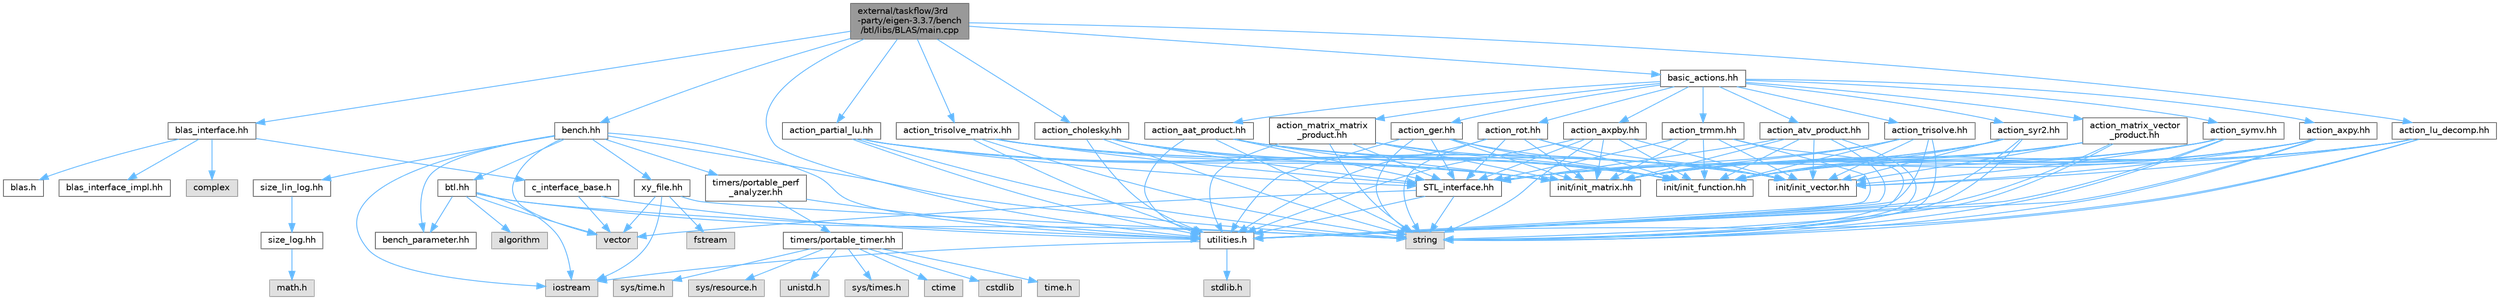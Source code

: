 digraph "external/taskflow/3rd-party/eigen-3.3.7/bench/btl/libs/BLAS/main.cpp"
{
 // LATEX_PDF_SIZE
  bgcolor="transparent";
  edge [fontname=Helvetica,fontsize=10,labelfontname=Helvetica,labelfontsize=10];
  node [fontname=Helvetica,fontsize=10,shape=box,height=0.2,width=0.4];
  Node1 [id="Node000001",label="external/taskflow/3rd\l-party/eigen-3.3.7/bench\l/btl/libs/BLAS/main.cpp",height=0.2,width=0.4,color="gray40", fillcolor="grey60", style="filled", fontcolor="black",tooltip=" "];
  Node1 -> Node2 [id="edge1_Node000001_Node000002",color="steelblue1",style="solid",tooltip=" "];
  Node2 [id="Node000002",label="utilities.h",height=0.2,width=0.4,color="grey40", fillcolor="white", style="filled",URL="$utilities_8h.html",tooltip=" "];
  Node2 -> Node3 [id="edge2_Node000002_Node000003",color="steelblue1",style="solid",tooltip=" "];
  Node3 [id="Node000003",label="stdlib.h",height=0.2,width=0.4,color="grey60", fillcolor="#E0E0E0", style="filled",tooltip=" "];
  Node2 -> Node4 [id="edge3_Node000002_Node000004",color="steelblue1",style="solid",tooltip=" "];
  Node4 [id="Node000004",label="iostream",height=0.2,width=0.4,color="grey60", fillcolor="#E0E0E0", style="filled",tooltip=" "];
  Node1 -> Node5 [id="edge4_Node000001_Node000005",color="steelblue1",style="solid",tooltip=" "];
  Node5 [id="Node000005",label="blas_interface.hh",height=0.2,width=0.4,color="grey40", fillcolor="white", style="filled",URL="$blas__interface_8hh.html",tooltip=" "];
  Node5 -> Node6 [id="edge5_Node000005_Node000006",color="steelblue1",style="solid",tooltip=" "];
  Node6 [id="Node000006",label="c_interface_base.h",height=0.2,width=0.4,color="grey40", fillcolor="white", style="filled",URL="$c__interface__base_8h.html",tooltip=" "];
  Node6 -> Node2 [id="edge6_Node000006_Node000002",color="steelblue1",style="solid",tooltip=" "];
  Node6 -> Node7 [id="edge7_Node000006_Node000007",color="steelblue1",style="solid",tooltip=" "];
  Node7 [id="Node000007",label="vector",height=0.2,width=0.4,color="grey60", fillcolor="#E0E0E0", style="filled",tooltip=" "];
  Node5 -> Node8 [id="edge8_Node000005_Node000008",color="steelblue1",style="solid",tooltip=" "];
  Node8 [id="Node000008",label="complex",height=0.2,width=0.4,color="grey60", fillcolor="#E0E0E0", style="filled",tooltip=" "];
  Node5 -> Node9 [id="edge9_Node000005_Node000009",color="steelblue1",style="solid",tooltip=" "];
  Node9 [id="Node000009",label="blas.h",height=0.2,width=0.4,color="grey40", fillcolor="white", style="filled",URL="$bench_2btl_2libs_2_b_l_a_s_2blas_8h.html",tooltip=" "];
  Node5 -> Node10 [id="edge10_Node000005_Node000010",color="steelblue1",style="solid",tooltip=" "];
  Node10 [id="Node000010",label="blas_interface_impl.hh",height=0.2,width=0.4,color="grey40", fillcolor="white", style="filled",URL="$blas__interface__impl_8hh.html",tooltip=" "];
  Node1 -> Node11 [id="edge11_Node000001_Node000011",color="steelblue1",style="solid",tooltip=" "];
  Node11 [id="Node000011",label="bench.hh",height=0.2,width=0.4,color="grey40", fillcolor="white", style="filled",URL="$bench_8hh.html",tooltip=" "];
  Node11 -> Node12 [id="edge12_Node000011_Node000012",color="steelblue1",style="solid",tooltip=" "];
  Node12 [id="Node000012",label="btl.hh",height=0.2,width=0.4,color="grey40", fillcolor="white", style="filled",URL="$btl_8hh.html",tooltip=" "];
  Node12 -> Node13 [id="edge13_Node000012_Node000013",color="steelblue1",style="solid",tooltip=" "];
  Node13 [id="Node000013",label="bench_parameter.hh",height=0.2,width=0.4,color="grey40", fillcolor="white", style="filled",URL="$bench__parameter_8hh.html",tooltip=" "];
  Node12 -> Node4 [id="edge14_Node000012_Node000004",color="steelblue1",style="solid",tooltip=" "];
  Node12 -> Node14 [id="edge15_Node000012_Node000014",color="steelblue1",style="solid",tooltip=" "];
  Node14 [id="Node000014",label="algorithm",height=0.2,width=0.4,color="grey60", fillcolor="#E0E0E0", style="filled",tooltip=" "];
  Node12 -> Node7 [id="edge16_Node000012_Node000007",color="steelblue1",style="solid",tooltip=" "];
  Node12 -> Node15 [id="edge17_Node000012_Node000015",color="steelblue1",style="solid",tooltip=" "];
  Node15 [id="Node000015",label="string",height=0.2,width=0.4,color="grey60", fillcolor="#E0E0E0", style="filled",tooltip=" "];
  Node12 -> Node2 [id="edge18_Node000012_Node000002",color="steelblue1",style="solid",tooltip=" "];
  Node11 -> Node13 [id="edge19_Node000011_Node000013",color="steelblue1",style="solid",tooltip=" "];
  Node11 -> Node4 [id="edge20_Node000011_Node000004",color="steelblue1",style="solid",tooltip=" "];
  Node11 -> Node2 [id="edge21_Node000011_Node000002",color="steelblue1",style="solid",tooltip=" "];
  Node11 -> Node16 [id="edge22_Node000011_Node000016",color="steelblue1",style="solid",tooltip=" "];
  Node16 [id="Node000016",label="size_lin_log.hh",height=0.2,width=0.4,color="grey40", fillcolor="white", style="filled",URL="$size__lin__log_8hh.html",tooltip=" "];
  Node16 -> Node17 [id="edge23_Node000016_Node000017",color="steelblue1",style="solid",tooltip=" "];
  Node17 [id="Node000017",label="size_log.hh",height=0.2,width=0.4,color="grey40", fillcolor="white", style="filled",URL="$size__log_8hh.html",tooltip=" "];
  Node17 -> Node18 [id="edge24_Node000017_Node000018",color="steelblue1",style="solid",tooltip=" "];
  Node18 [id="Node000018",label="math.h",height=0.2,width=0.4,color="grey60", fillcolor="#E0E0E0", style="filled",tooltip=" "];
  Node11 -> Node19 [id="edge25_Node000011_Node000019",color="steelblue1",style="solid",tooltip=" "];
  Node19 [id="Node000019",label="xy_file.hh",height=0.2,width=0.4,color="grey40", fillcolor="white", style="filled",URL="$xy__file_8hh.html",tooltip=" "];
  Node19 -> Node20 [id="edge26_Node000019_Node000020",color="steelblue1",style="solid",tooltip=" "];
  Node20 [id="Node000020",label="fstream",height=0.2,width=0.4,color="grey60", fillcolor="#E0E0E0", style="filled",tooltip=" "];
  Node19 -> Node4 [id="edge27_Node000019_Node000004",color="steelblue1",style="solid",tooltip=" "];
  Node19 -> Node15 [id="edge28_Node000019_Node000015",color="steelblue1",style="solid",tooltip=" "];
  Node19 -> Node7 [id="edge29_Node000019_Node000007",color="steelblue1",style="solid",tooltip=" "];
  Node11 -> Node7 [id="edge30_Node000011_Node000007",color="steelblue1",style="solid",tooltip=" "];
  Node11 -> Node15 [id="edge31_Node000011_Node000015",color="steelblue1",style="solid",tooltip=" "];
  Node11 -> Node21 [id="edge32_Node000011_Node000021",color="steelblue1",style="solid",tooltip=" "];
  Node21 [id="Node000021",label="timers/portable_perf\l_analyzer.hh",height=0.2,width=0.4,color="grey40", fillcolor="white", style="filled",URL="$portable__perf__analyzer_8hh.html",tooltip=" "];
  Node21 -> Node2 [id="edge33_Node000021_Node000002",color="steelblue1",style="solid",tooltip=" "];
  Node21 -> Node22 [id="edge34_Node000021_Node000022",color="steelblue1",style="solid",tooltip=" "];
  Node22 [id="Node000022",label="timers/portable_timer.hh",height=0.2,width=0.4,color="grey40", fillcolor="white", style="filled",URL="$portable__timer_8hh.html",tooltip=" "];
  Node22 -> Node23 [id="edge35_Node000022_Node000023",color="steelblue1",style="solid",tooltip=" "];
  Node23 [id="Node000023",label="ctime",height=0.2,width=0.4,color="grey60", fillcolor="#E0E0E0", style="filled",tooltip=" "];
  Node22 -> Node24 [id="edge36_Node000022_Node000024",color="steelblue1",style="solid",tooltip=" "];
  Node24 [id="Node000024",label="cstdlib",height=0.2,width=0.4,color="grey60", fillcolor="#E0E0E0", style="filled",tooltip=" "];
  Node22 -> Node25 [id="edge37_Node000022_Node000025",color="steelblue1",style="solid",tooltip=" "];
  Node25 [id="Node000025",label="time.h",height=0.2,width=0.4,color="grey60", fillcolor="#E0E0E0", style="filled",tooltip=" "];
  Node22 -> Node26 [id="edge38_Node000022_Node000026",color="steelblue1",style="solid",tooltip=" "];
  Node26 [id="Node000026",label="sys/time.h",height=0.2,width=0.4,color="grey60", fillcolor="#E0E0E0", style="filled",tooltip=" "];
  Node22 -> Node27 [id="edge39_Node000022_Node000027",color="steelblue1",style="solid",tooltip=" "];
  Node27 [id="Node000027",label="sys/resource.h",height=0.2,width=0.4,color="grey60", fillcolor="#E0E0E0", style="filled",tooltip=" "];
  Node22 -> Node28 [id="edge40_Node000022_Node000028",color="steelblue1",style="solid",tooltip=" "];
  Node28 [id="Node000028",label="unistd.h",height=0.2,width=0.4,color="grey60", fillcolor="#E0E0E0", style="filled",tooltip=" "];
  Node22 -> Node29 [id="edge41_Node000022_Node000029",color="steelblue1",style="solid",tooltip=" "];
  Node29 [id="Node000029",label="sys/times.h",height=0.2,width=0.4,color="grey60", fillcolor="#E0E0E0", style="filled",tooltip=" "];
  Node1 -> Node30 [id="edge42_Node000001_Node000030",color="steelblue1",style="solid",tooltip=" "];
  Node30 [id="Node000030",label="basic_actions.hh",height=0.2,width=0.4,color="grey40", fillcolor="white", style="filled",URL="$basic__actions_8hh.html",tooltip=" "];
  Node30 -> Node31 [id="edge43_Node000030_Node000031",color="steelblue1",style="solid",tooltip=" "];
  Node31 [id="Node000031",label="action_axpy.hh",height=0.2,width=0.4,color="grey40", fillcolor="white", style="filled",URL="$action__axpy_8hh.html",tooltip=" "];
  Node31 -> Node2 [id="edge44_Node000031_Node000002",color="steelblue1",style="solid",tooltip=" "];
  Node31 -> Node32 [id="edge45_Node000031_Node000032",color="steelblue1",style="solid",tooltip=" "];
  Node32 [id="Node000032",label="STL_interface.hh",height=0.2,width=0.4,color="grey40", fillcolor="white", style="filled",URL="$_s_t_l__interface_8hh.html",tooltip=" "];
  Node32 -> Node15 [id="edge46_Node000032_Node000015",color="steelblue1",style="solid",tooltip=" "];
  Node32 -> Node7 [id="edge47_Node000032_Node000007",color="steelblue1",style="solid",tooltip=" "];
  Node32 -> Node2 [id="edge48_Node000032_Node000002",color="steelblue1",style="solid",tooltip=" "];
  Node31 -> Node15 [id="edge49_Node000031_Node000015",color="steelblue1",style="solid",tooltip=" "];
  Node31 -> Node33 [id="edge50_Node000031_Node000033",color="steelblue1",style="solid",tooltip=" "];
  Node33 [id="Node000033",label="init/init_function.hh",height=0.2,width=0.4,color="grey40", fillcolor="white", style="filled",URL="$init__function_8hh.html",tooltip=" "];
  Node31 -> Node34 [id="edge51_Node000031_Node000034",color="steelblue1",style="solid",tooltip=" "];
  Node34 [id="Node000034",label="init/init_vector.hh",height=0.2,width=0.4,color="grey40", fillcolor="white", style="filled",URL="$init__vector_8hh.html",tooltip=" "];
  Node31 -> Node35 [id="edge52_Node000031_Node000035",color="steelblue1",style="solid",tooltip=" "];
  Node35 [id="Node000035",label="init/init_matrix.hh",height=0.2,width=0.4,color="grey40", fillcolor="white", style="filled",URL="$init__matrix_8hh.html",tooltip=" "];
  Node30 -> Node36 [id="edge53_Node000030_Node000036",color="steelblue1",style="solid",tooltip=" "];
  Node36 [id="Node000036",label="action_axpby.hh",height=0.2,width=0.4,color="grey40", fillcolor="white", style="filled",URL="$action__axpby_8hh.html",tooltip=" "];
  Node36 -> Node2 [id="edge54_Node000036_Node000002",color="steelblue1",style="solid",tooltip=" "];
  Node36 -> Node32 [id="edge55_Node000036_Node000032",color="steelblue1",style="solid",tooltip=" "];
  Node36 -> Node15 [id="edge56_Node000036_Node000015",color="steelblue1",style="solid",tooltip=" "];
  Node36 -> Node33 [id="edge57_Node000036_Node000033",color="steelblue1",style="solid",tooltip=" "];
  Node36 -> Node34 [id="edge58_Node000036_Node000034",color="steelblue1",style="solid",tooltip=" "];
  Node36 -> Node35 [id="edge59_Node000036_Node000035",color="steelblue1",style="solid",tooltip=" "];
  Node30 -> Node37 [id="edge60_Node000030_Node000037",color="steelblue1",style="solid",tooltip=" "];
  Node37 [id="Node000037",label="action_matrix_vector\l_product.hh",height=0.2,width=0.4,color="grey40", fillcolor="white", style="filled",URL="$action__matrix__vector__product_8hh.html",tooltip=" "];
  Node37 -> Node2 [id="edge61_Node000037_Node000002",color="steelblue1",style="solid",tooltip=" "];
  Node37 -> Node32 [id="edge62_Node000037_Node000032",color="steelblue1",style="solid",tooltip=" "];
  Node37 -> Node15 [id="edge63_Node000037_Node000015",color="steelblue1",style="solid",tooltip=" "];
  Node37 -> Node33 [id="edge64_Node000037_Node000033",color="steelblue1",style="solid",tooltip=" "];
  Node37 -> Node34 [id="edge65_Node000037_Node000034",color="steelblue1",style="solid",tooltip=" "];
  Node37 -> Node35 [id="edge66_Node000037_Node000035",color="steelblue1",style="solid",tooltip=" "];
  Node30 -> Node38 [id="edge67_Node000030_Node000038",color="steelblue1",style="solid",tooltip=" "];
  Node38 [id="Node000038",label="action_atv_product.hh",height=0.2,width=0.4,color="grey40", fillcolor="white", style="filled",URL="$action__atv__product_8hh.html",tooltip=" "];
  Node38 -> Node2 [id="edge68_Node000038_Node000002",color="steelblue1",style="solid",tooltip=" "];
  Node38 -> Node32 [id="edge69_Node000038_Node000032",color="steelblue1",style="solid",tooltip=" "];
  Node38 -> Node15 [id="edge70_Node000038_Node000015",color="steelblue1",style="solid",tooltip=" "];
  Node38 -> Node33 [id="edge71_Node000038_Node000033",color="steelblue1",style="solid",tooltip=" "];
  Node38 -> Node34 [id="edge72_Node000038_Node000034",color="steelblue1",style="solid",tooltip=" "];
  Node38 -> Node35 [id="edge73_Node000038_Node000035",color="steelblue1",style="solid",tooltip=" "];
  Node30 -> Node39 [id="edge74_Node000030_Node000039",color="steelblue1",style="solid",tooltip=" "];
  Node39 [id="Node000039",label="action_matrix_matrix\l_product.hh",height=0.2,width=0.4,color="grey40", fillcolor="white", style="filled",URL="$action__matrix__matrix__product_8hh.html",tooltip=" "];
  Node39 -> Node2 [id="edge75_Node000039_Node000002",color="steelblue1",style="solid",tooltip=" "];
  Node39 -> Node32 [id="edge76_Node000039_Node000032",color="steelblue1",style="solid",tooltip=" "];
  Node39 -> Node15 [id="edge77_Node000039_Node000015",color="steelblue1",style="solid",tooltip=" "];
  Node39 -> Node33 [id="edge78_Node000039_Node000033",color="steelblue1",style="solid",tooltip=" "];
  Node39 -> Node34 [id="edge79_Node000039_Node000034",color="steelblue1",style="solid",tooltip=" "];
  Node39 -> Node35 [id="edge80_Node000039_Node000035",color="steelblue1",style="solid",tooltip=" "];
  Node30 -> Node40 [id="edge81_Node000030_Node000040",color="steelblue1",style="solid",tooltip=" "];
  Node40 [id="Node000040",label="action_aat_product.hh",height=0.2,width=0.4,color="grey40", fillcolor="white", style="filled",URL="$action__aat__product_8hh.html",tooltip=" "];
  Node40 -> Node2 [id="edge82_Node000040_Node000002",color="steelblue1",style="solid",tooltip=" "];
  Node40 -> Node32 [id="edge83_Node000040_Node000032",color="steelblue1",style="solid",tooltip=" "];
  Node40 -> Node15 [id="edge84_Node000040_Node000015",color="steelblue1",style="solid",tooltip=" "];
  Node40 -> Node33 [id="edge85_Node000040_Node000033",color="steelblue1",style="solid",tooltip=" "];
  Node40 -> Node34 [id="edge86_Node000040_Node000034",color="steelblue1",style="solid",tooltip=" "];
  Node40 -> Node35 [id="edge87_Node000040_Node000035",color="steelblue1",style="solid",tooltip=" "];
  Node30 -> Node41 [id="edge88_Node000030_Node000041",color="steelblue1",style="solid",tooltip=" "];
  Node41 [id="Node000041",label="action_trisolve.hh",height=0.2,width=0.4,color="grey40", fillcolor="white", style="filled",URL="$action__trisolve_8hh.html",tooltip=" "];
  Node41 -> Node2 [id="edge89_Node000041_Node000002",color="steelblue1",style="solid",tooltip=" "];
  Node41 -> Node32 [id="edge90_Node000041_Node000032",color="steelblue1",style="solid",tooltip=" "];
  Node41 -> Node15 [id="edge91_Node000041_Node000015",color="steelblue1",style="solid",tooltip=" "];
  Node41 -> Node33 [id="edge92_Node000041_Node000033",color="steelblue1",style="solid",tooltip=" "];
  Node41 -> Node34 [id="edge93_Node000041_Node000034",color="steelblue1",style="solid",tooltip=" "];
  Node41 -> Node35 [id="edge94_Node000041_Node000035",color="steelblue1",style="solid",tooltip=" "];
  Node30 -> Node42 [id="edge95_Node000030_Node000042",color="steelblue1",style="solid",tooltip=" "];
  Node42 [id="Node000042",label="action_trmm.hh",height=0.2,width=0.4,color="grey40", fillcolor="white", style="filled",URL="$action__trmm_8hh.html",tooltip=" "];
  Node42 -> Node2 [id="edge96_Node000042_Node000002",color="steelblue1",style="solid",tooltip=" "];
  Node42 -> Node32 [id="edge97_Node000042_Node000032",color="steelblue1",style="solid",tooltip=" "];
  Node42 -> Node15 [id="edge98_Node000042_Node000015",color="steelblue1",style="solid",tooltip=" "];
  Node42 -> Node33 [id="edge99_Node000042_Node000033",color="steelblue1",style="solid",tooltip=" "];
  Node42 -> Node34 [id="edge100_Node000042_Node000034",color="steelblue1",style="solid",tooltip=" "];
  Node42 -> Node35 [id="edge101_Node000042_Node000035",color="steelblue1",style="solid",tooltip=" "];
  Node30 -> Node43 [id="edge102_Node000030_Node000043",color="steelblue1",style="solid",tooltip=" "];
  Node43 [id="Node000043",label="action_symv.hh",height=0.2,width=0.4,color="grey40", fillcolor="white", style="filled",URL="$action__symv_8hh.html",tooltip=" "];
  Node43 -> Node2 [id="edge103_Node000043_Node000002",color="steelblue1",style="solid",tooltip=" "];
  Node43 -> Node32 [id="edge104_Node000043_Node000032",color="steelblue1",style="solid",tooltip=" "];
  Node43 -> Node15 [id="edge105_Node000043_Node000015",color="steelblue1",style="solid",tooltip=" "];
  Node43 -> Node33 [id="edge106_Node000043_Node000033",color="steelblue1",style="solid",tooltip=" "];
  Node43 -> Node34 [id="edge107_Node000043_Node000034",color="steelblue1",style="solid",tooltip=" "];
  Node43 -> Node35 [id="edge108_Node000043_Node000035",color="steelblue1",style="solid",tooltip=" "];
  Node30 -> Node44 [id="edge109_Node000030_Node000044",color="steelblue1",style="solid",tooltip=" "];
  Node44 [id="Node000044",label="action_syr2.hh",height=0.2,width=0.4,color="grey40", fillcolor="white", style="filled",URL="$action__syr2_8hh.html",tooltip=" "];
  Node44 -> Node2 [id="edge110_Node000044_Node000002",color="steelblue1",style="solid",tooltip=" "];
  Node44 -> Node32 [id="edge111_Node000044_Node000032",color="steelblue1",style="solid",tooltip=" "];
  Node44 -> Node15 [id="edge112_Node000044_Node000015",color="steelblue1",style="solid",tooltip=" "];
  Node44 -> Node33 [id="edge113_Node000044_Node000033",color="steelblue1",style="solid",tooltip=" "];
  Node44 -> Node34 [id="edge114_Node000044_Node000034",color="steelblue1",style="solid",tooltip=" "];
  Node44 -> Node35 [id="edge115_Node000044_Node000035",color="steelblue1",style="solid",tooltip=" "];
  Node30 -> Node45 [id="edge116_Node000030_Node000045",color="steelblue1",style="solid",tooltip=" "];
  Node45 [id="Node000045",label="action_ger.hh",height=0.2,width=0.4,color="grey40", fillcolor="white", style="filled",URL="$action__ger_8hh.html",tooltip=" "];
  Node45 -> Node2 [id="edge117_Node000045_Node000002",color="steelblue1",style="solid",tooltip=" "];
  Node45 -> Node32 [id="edge118_Node000045_Node000032",color="steelblue1",style="solid",tooltip=" "];
  Node45 -> Node15 [id="edge119_Node000045_Node000015",color="steelblue1",style="solid",tooltip=" "];
  Node45 -> Node33 [id="edge120_Node000045_Node000033",color="steelblue1",style="solid",tooltip=" "];
  Node45 -> Node34 [id="edge121_Node000045_Node000034",color="steelblue1",style="solid",tooltip=" "];
  Node45 -> Node35 [id="edge122_Node000045_Node000035",color="steelblue1",style="solid",tooltip=" "];
  Node30 -> Node46 [id="edge123_Node000030_Node000046",color="steelblue1",style="solid",tooltip=" "];
  Node46 [id="Node000046",label="action_rot.hh",height=0.2,width=0.4,color="grey40", fillcolor="white", style="filled",URL="$action__rot_8hh.html",tooltip=" "];
  Node46 -> Node2 [id="edge124_Node000046_Node000002",color="steelblue1",style="solid",tooltip=" "];
  Node46 -> Node32 [id="edge125_Node000046_Node000032",color="steelblue1",style="solid",tooltip=" "];
  Node46 -> Node15 [id="edge126_Node000046_Node000015",color="steelblue1",style="solid",tooltip=" "];
  Node46 -> Node33 [id="edge127_Node000046_Node000033",color="steelblue1",style="solid",tooltip=" "];
  Node46 -> Node34 [id="edge128_Node000046_Node000034",color="steelblue1",style="solid",tooltip=" "];
  Node46 -> Node35 [id="edge129_Node000046_Node000035",color="steelblue1",style="solid",tooltip=" "];
  Node1 -> Node47 [id="edge130_Node000001_Node000047",color="steelblue1",style="solid",tooltip=" "];
  Node47 [id="Node000047",label="action_cholesky.hh",height=0.2,width=0.4,color="grey40", fillcolor="white", style="filled",URL="$action__cholesky_8hh.html",tooltip=" "];
  Node47 -> Node2 [id="edge131_Node000047_Node000002",color="steelblue1",style="solid",tooltip=" "];
  Node47 -> Node32 [id="edge132_Node000047_Node000032",color="steelblue1",style="solid",tooltip=" "];
  Node47 -> Node15 [id="edge133_Node000047_Node000015",color="steelblue1",style="solid",tooltip=" "];
  Node47 -> Node33 [id="edge134_Node000047_Node000033",color="steelblue1",style="solid",tooltip=" "];
  Node47 -> Node34 [id="edge135_Node000047_Node000034",color="steelblue1",style="solid",tooltip=" "];
  Node47 -> Node35 [id="edge136_Node000047_Node000035",color="steelblue1",style="solid",tooltip=" "];
  Node1 -> Node48 [id="edge137_Node000001_Node000048",color="steelblue1",style="solid",tooltip=" "];
  Node48 [id="Node000048",label="action_lu_decomp.hh",height=0.2,width=0.4,color="grey40", fillcolor="white", style="filled",URL="$action__lu__decomp_8hh.html",tooltip=" "];
  Node48 -> Node2 [id="edge138_Node000048_Node000002",color="steelblue1",style="solid",tooltip=" "];
  Node48 -> Node32 [id="edge139_Node000048_Node000032",color="steelblue1",style="solid",tooltip=" "];
  Node48 -> Node15 [id="edge140_Node000048_Node000015",color="steelblue1",style="solid",tooltip=" "];
  Node48 -> Node33 [id="edge141_Node000048_Node000033",color="steelblue1",style="solid",tooltip=" "];
  Node48 -> Node34 [id="edge142_Node000048_Node000034",color="steelblue1",style="solid",tooltip=" "];
  Node48 -> Node35 [id="edge143_Node000048_Node000035",color="steelblue1",style="solid",tooltip=" "];
  Node1 -> Node49 [id="edge144_Node000001_Node000049",color="steelblue1",style="solid",tooltip=" "];
  Node49 [id="Node000049",label="action_partial_lu.hh",height=0.2,width=0.4,color="grey40", fillcolor="white", style="filled",URL="$action__partial__lu_8hh.html",tooltip=" "];
  Node49 -> Node2 [id="edge145_Node000049_Node000002",color="steelblue1",style="solid",tooltip=" "];
  Node49 -> Node32 [id="edge146_Node000049_Node000032",color="steelblue1",style="solid",tooltip=" "];
  Node49 -> Node15 [id="edge147_Node000049_Node000015",color="steelblue1",style="solid",tooltip=" "];
  Node49 -> Node33 [id="edge148_Node000049_Node000033",color="steelblue1",style="solid",tooltip=" "];
  Node49 -> Node34 [id="edge149_Node000049_Node000034",color="steelblue1",style="solid",tooltip=" "];
  Node49 -> Node35 [id="edge150_Node000049_Node000035",color="steelblue1",style="solid",tooltip=" "];
  Node1 -> Node50 [id="edge151_Node000001_Node000050",color="steelblue1",style="solid",tooltip=" "];
  Node50 [id="Node000050",label="action_trisolve_matrix.hh",height=0.2,width=0.4,color="grey40", fillcolor="white", style="filled",URL="$action__trisolve__matrix_8hh.html",tooltip=" "];
  Node50 -> Node2 [id="edge152_Node000050_Node000002",color="steelblue1",style="solid",tooltip=" "];
  Node50 -> Node32 [id="edge153_Node000050_Node000032",color="steelblue1",style="solid",tooltip=" "];
  Node50 -> Node15 [id="edge154_Node000050_Node000015",color="steelblue1",style="solid",tooltip=" "];
  Node50 -> Node33 [id="edge155_Node000050_Node000033",color="steelblue1",style="solid",tooltip=" "];
  Node50 -> Node34 [id="edge156_Node000050_Node000034",color="steelblue1",style="solid",tooltip=" "];
  Node50 -> Node35 [id="edge157_Node000050_Node000035",color="steelblue1",style="solid",tooltip=" "];
}
